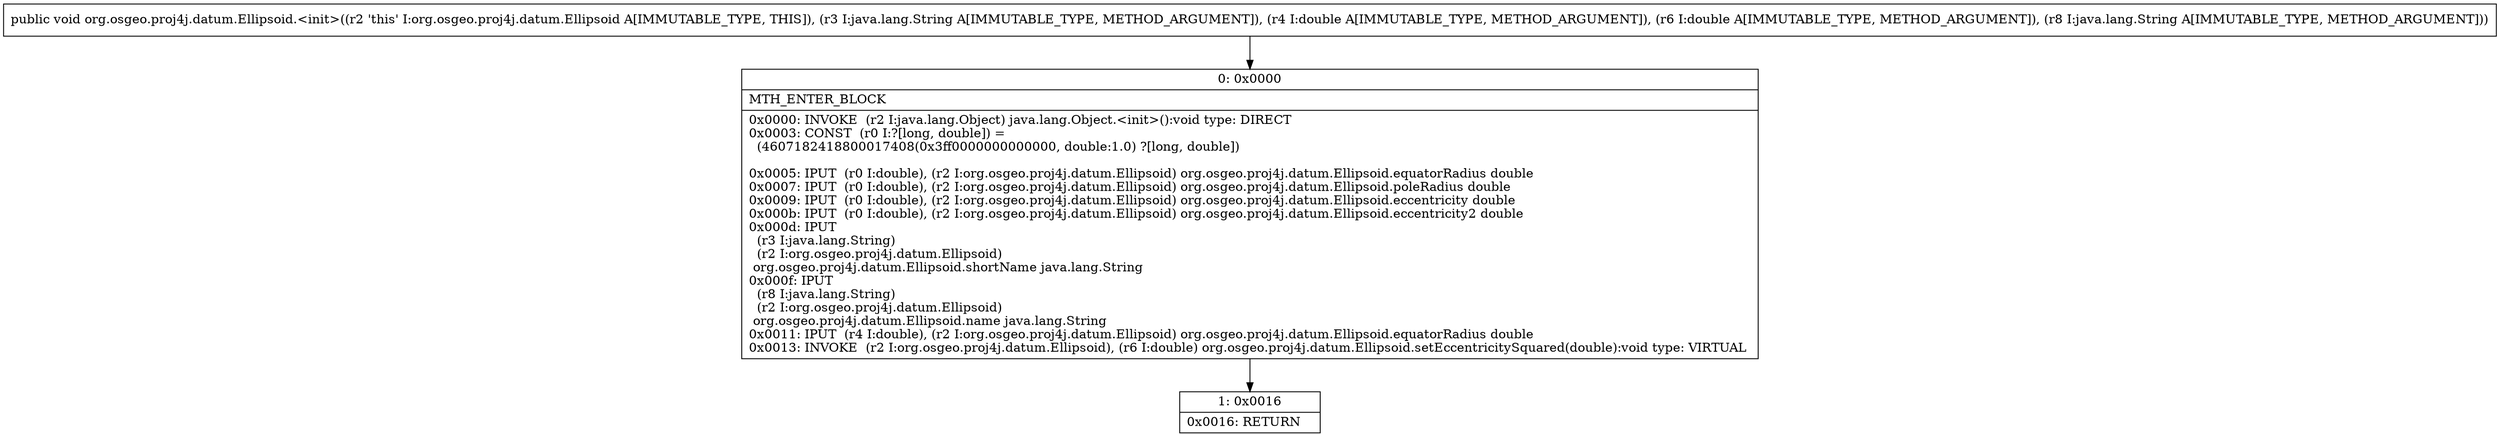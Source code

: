 digraph "CFG fororg.osgeo.proj4j.datum.Ellipsoid.\<init\>(Ljava\/lang\/String;DDLjava\/lang\/String;)V" {
Node_0 [shape=record,label="{0\:\ 0x0000|MTH_ENTER_BLOCK\l|0x0000: INVOKE  (r2 I:java.lang.Object) java.lang.Object.\<init\>():void type: DIRECT \l0x0003: CONST  (r0 I:?[long, double]) = \l  (4607182418800017408(0x3ff0000000000000, double:1.0) ?[long, double])\l \l0x0005: IPUT  (r0 I:double), (r2 I:org.osgeo.proj4j.datum.Ellipsoid) org.osgeo.proj4j.datum.Ellipsoid.equatorRadius double \l0x0007: IPUT  (r0 I:double), (r2 I:org.osgeo.proj4j.datum.Ellipsoid) org.osgeo.proj4j.datum.Ellipsoid.poleRadius double \l0x0009: IPUT  (r0 I:double), (r2 I:org.osgeo.proj4j.datum.Ellipsoid) org.osgeo.proj4j.datum.Ellipsoid.eccentricity double \l0x000b: IPUT  (r0 I:double), (r2 I:org.osgeo.proj4j.datum.Ellipsoid) org.osgeo.proj4j.datum.Ellipsoid.eccentricity2 double \l0x000d: IPUT  \l  (r3 I:java.lang.String)\l  (r2 I:org.osgeo.proj4j.datum.Ellipsoid)\l org.osgeo.proj4j.datum.Ellipsoid.shortName java.lang.String \l0x000f: IPUT  \l  (r8 I:java.lang.String)\l  (r2 I:org.osgeo.proj4j.datum.Ellipsoid)\l org.osgeo.proj4j.datum.Ellipsoid.name java.lang.String \l0x0011: IPUT  (r4 I:double), (r2 I:org.osgeo.proj4j.datum.Ellipsoid) org.osgeo.proj4j.datum.Ellipsoid.equatorRadius double \l0x0013: INVOKE  (r2 I:org.osgeo.proj4j.datum.Ellipsoid), (r6 I:double) org.osgeo.proj4j.datum.Ellipsoid.setEccentricitySquared(double):void type: VIRTUAL \l}"];
Node_1 [shape=record,label="{1\:\ 0x0016|0x0016: RETURN   \l}"];
MethodNode[shape=record,label="{public void org.osgeo.proj4j.datum.Ellipsoid.\<init\>((r2 'this' I:org.osgeo.proj4j.datum.Ellipsoid A[IMMUTABLE_TYPE, THIS]), (r3 I:java.lang.String A[IMMUTABLE_TYPE, METHOD_ARGUMENT]), (r4 I:double A[IMMUTABLE_TYPE, METHOD_ARGUMENT]), (r6 I:double A[IMMUTABLE_TYPE, METHOD_ARGUMENT]), (r8 I:java.lang.String A[IMMUTABLE_TYPE, METHOD_ARGUMENT])) }"];
MethodNode -> Node_0;
Node_0 -> Node_1;
}

